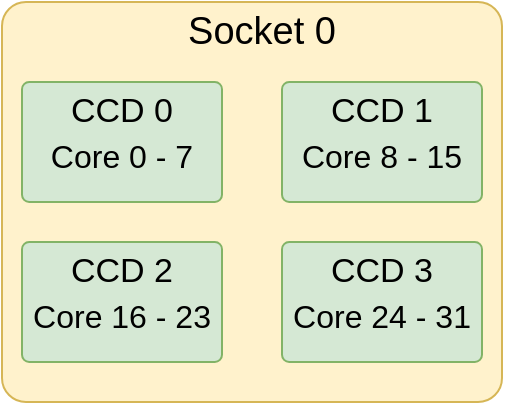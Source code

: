 <mxfile version="26.1.1">
  <diagram name="Page-1" id="-Que5OnGx6jMGEFe57SC">
    <mxGraphModel dx="1050" dy="625" grid="1" gridSize="10" guides="1" tooltips="1" connect="1" arrows="1" fold="1" page="1" pageScale="1" pageWidth="850" pageHeight="1100" math="0" shadow="0">
      <root>
        <mxCell id="0" />
        <mxCell id="1" parent="0" />
        <mxCell id="3rxBTlt_uAbXAsg4UGq--2" value="" style="rounded=1;whiteSpace=wrap;html=1;arcSize=6;fillColor=#fff2cc;strokeColor=#d6b656;" parent="1" vertex="1">
          <mxGeometry x="210" y="180" width="250" height="200" as="geometry" />
        </mxCell>
        <mxCell id="3rxBTlt_uAbXAsg4UGq--3" value="&lt;div&gt;&lt;br&gt;&lt;/div&gt;&lt;div&gt;&lt;font style=&quot;font-size: 16px;&quot;&gt;Core 0 - 7&lt;/font&gt;&lt;/div&gt;" style="rounded=1;whiteSpace=wrap;html=1;arcSize=6;fillColor=#d5e8d4;strokeColor=#82b366;" parent="1" vertex="1">
          <mxGeometry x="220" y="220" width="100" height="60" as="geometry" />
        </mxCell>
        <mxCell id="3rxBTlt_uAbXAsg4UGq--6" value="Socket 0" style="text;html=1;align=center;verticalAlign=middle;whiteSpace=wrap;rounded=0;fontSize=19;" parent="1" vertex="1">
          <mxGeometry x="300" y="180" width="80" height="30" as="geometry" />
        </mxCell>
        <mxCell id="3rxBTlt_uAbXAsg4UGq--7" value="CCD 0" style="text;html=1;align=center;verticalAlign=middle;whiteSpace=wrap;rounded=0;fontSize=17;" parent="1" vertex="1">
          <mxGeometry x="240" y="220" width="60" height="30" as="geometry" />
        </mxCell>
        <mxCell id="X9db3mLghRIjyMywpz6U-6" value="&lt;div&gt;&lt;br&gt;&lt;/div&gt;&lt;div&gt;&lt;font style=&quot;font-size: 16px;&quot;&gt;Core 8 - 15&lt;/font&gt;&lt;/div&gt;" style="rounded=1;whiteSpace=wrap;html=1;arcSize=6;fillColor=#d5e8d4;strokeColor=#82b366;" vertex="1" parent="1">
          <mxGeometry x="350" y="220" width="100" height="60" as="geometry" />
        </mxCell>
        <mxCell id="X9db3mLghRIjyMywpz6U-7" value="CCD 1" style="text;html=1;align=center;verticalAlign=middle;whiteSpace=wrap;rounded=0;fontSize=17;" vertex="1" parent="1">
          <mxGeometry x="370" y="220" width="60" height="30" as="geometry" />
        </mxCell>
        <mxCell id="X9db3mLghRIjyMywpz6U-8" value="&lt;div&gt;&lt;br&gt;&lt;/div&gt;&lt;div&gt;&lt;font style=&quot;font-size: 16px;&quot;&gt;Core 16 - 23&lt;/font&gt;&lt;/div&gt;" style="rounded=1;whiteSpace=wrap;html=1;arcSize=6;fillColor=#d5e8d4;strokeColor=#82b366;" vertex="1" parent="1">
          <mxGeometry x="220" y="300" width="100" height="60" as="geometry" />
        </mxCell>
        <mxCell id="X9db3mLghRIjyMywpz6U-9" value="CCD 2" style="text;html=1;align=center;verticalAlign=middle;whiteSpace=wrap;rounded=0;fontSize=17;" vertex="1" parent="1">
          <mxGeometry x="240" y="300" width="60" height="30" as="geometry" />
        </mxCell>
        <mxCell id="X9db3mLghRIjyMywpz6U-10" value="&lt;div&gt;&lt;br&gt;&lt;/div&gt;&lt;div&gt;&lt;font style=&quot;font-size: 16px;&quot;&gt;Core 24 - 31&lt;/font&gt;&lt;/div&gt;" style="rounded=1;whiteSpace=wrap;html=1;arcSize=6;fillColor=#d5e8d4;strokeColor=#82b366;" vertex="1" parent="1">
          <mxGeometry x="350" y="300" width="100" height="60" as="geometry" />
        </mxCell>
        <mxCell id="X9db3mLghRIjyMywpz6U-11" value="CCD 3" style="text;html=1;align=center;verticalAlign=middle;whiteSpace=wrap;rounded=0;fontSize=17;" vertex="1" parent="1">
          <mxGeometry x="370" y="300" width="60" height="30" as="geometry" />
        </mxCell>
      </root>
    </mxGraphModel>
  </diagram>
</mxfile>
